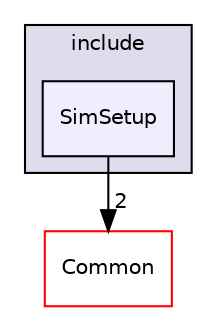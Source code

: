 digraph "/home/travis/build/AliceO2Group/AliceO2/Detectors/gconfig/include/SimSetup" {
  bgcolor=transparent;
  compound=true
  node [ fontsize="10", fontname="Helvetica"];
  edge [ labelfontsize="10", labelfontname="Helvetica"];
  subgraph clusterdir_b37385ac8c40ffd9e301f70e181b5ea7 {
    graph [ bgcolor="#ddddee", pencolor="black", label="include" fontname="Helvetica", fontsize="10", URL="dir_b37385ac8c40ffd9e301f70e181b5ea7.html"]
  dir_e8137674e62741744f3a0f3deea9df76 [shape=box, label="SimSetup", style="filled", fillcolor="#eeeeff", pencolor="black", URL="dir_e8137674e62741744f3a0f3deea9df76.html"];
  }
  dir_4ab6b4cc6a7edbff49100e9123df213f [shape=box label="Common" color="red" URL="dir_4ab6b4cc6a7edbff49100e9123df213f.html"];
  dir_e8137674e62741744f3a0f3deea9df76->dir_4ab6b4cc6a7edbff49100e9123df213f [headlabel="2", labeldistance=1.5 headhref="dir_000523_000036.html"];
}
